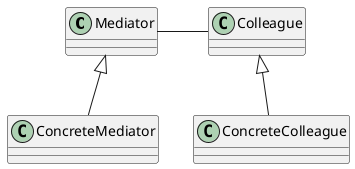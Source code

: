 @startuml
Mediator -right- Colleague
Mediator <|-- ConcreteMediator
Colleague <|-- ConcreteColleague
@enduml